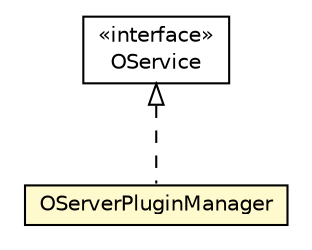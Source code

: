 #!/usr/local/bin/dot
#
# Class diagram 
# Generated by UMLGraph version R5_6-24-gf6e263 (http://www.umlgraph.org/)
#

digraph G {
	edge [fontname="Helvetica",fontsize=10,labelfontname="Helvetica",labelfontsize=10];
	node [fontname="Helvetica",fontsize=10,shape=plaintext];
	nodesep=0.25;
	ranksep=0.5;
	// com.orientechnologies.common.util.OService
	c7002618 [label=<<table title="com.orientechnologies.common.util.OService" border="0" cellborder="1" cellspacing="0" cellpadding="2" port="p" href="../../../common/util/OService.html">
		<tr><td><table border="0" cellspacing="0" cellpadding="1">
<tr><td align="center" balign="center"> &#171;interface&#187; </td></tr>
<tr><td align="center" balign="center"> OService </td></tr>
		</table></td></tr>
		</table>>, URL="../../../common/util/OService.html", fontname="Helvetica", fontcolor="black", fontsize=10.0];
	// com.orientechnologies.orient.server.plugin.OServerPluginManager
	c7004628 [label=<<table title="com.orientechnologies.orient.server.plugin.OServerPluginManager" border="0" cellborder="1" cellspacing="0" cellpadding="2" port="p" bgcolor="lemonChiffon" href="./OServerPluginManager.html">
		<tr><td><table border="0" cellspacing="0" cellpadding="1">
<tr><td align="center" balign="center"> OServerPluginManager </td></tr>
		</table></td></tr>
		</table>>, URL="./OServerPluginManager.html", fontname="Helvetica", fontcolor="black", fontsize=10.0];
	//com.orientechnologies.orient.server.plugin.OServerPluginManager implements com.orientechnologies.common.util.OService
	c7002618:p -> c7004628:p [dir=back,arrowtail=empty,style=dashed];
}

